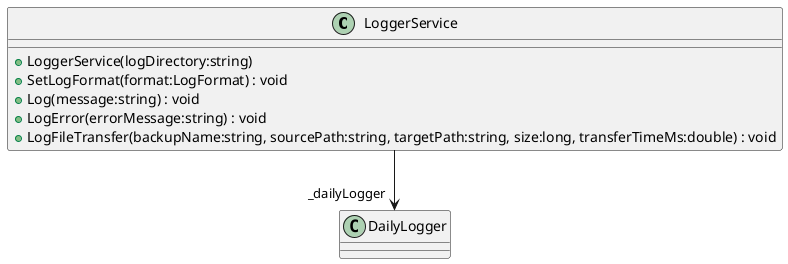 @startuml
class LoggerService {
    + LoggerService(logDirectory:string)
    + SetLogFormat(format:LogFormat) : void
    + Log(message:string) : void
    + LogError(errorMessage:string) : void
    + LogFileTransfer(backupName:string, sourcePath:string, targetPath:string, size:long, transferTimeMs:double) : void
}
LoggerService --> "_dailyLogger" DailyLogger
@enduml
